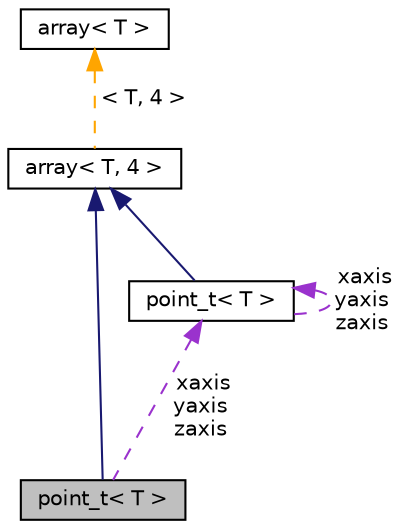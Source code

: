 digraph "point_t&lt; T &gt;"
{
 // LATEX_PDF_SIZE
  edge [fontname="Helvetica",fontsize="10",labelfontname="Helvetica",labelfontsize="10"];
  node [fontname="Helvetica",fontsize="10",shape=record];
  Node1 [label="point_t\< T \>",height=0.2,width=0.4,color="black", fillcolor="grey75", style="filled", fontcolor="black",tooltip="Point type (aligned)"];
  Node2 -> Node1 [dir="back",color="midnightblue",fontsize="10",style="solid",fontname="Helvetica"];
  Node2 [label="array\< T, 4 \>",height=0.2,width=0.4,color="black", fillcolor="white", style="filled",tooltip=" "];
  Node3 -> Node2 [dir="back",color="orange",fontsize="10",style="dashed",label=" \< T, 4 \>" ,fontname="Helvetica"];
  Node3 [label="array\< T \>",height=0.2,width=0.4,color="black", fillcolor="white", style="filled",tooltip=" "];
  Node4 -> Node1 [dir="back",color="darkorchid3",fontsize="10",style="dashed",label=" xaxis\nyaxis\nzaxis" ,fontname="Helvetica"];
  Node4 [label="point_t\< T \>",height=0.2,width=0.4,color="black", fillcolor="white", style="filled",URL="$d4/d28/structsps_1_1point__t.html",tooltip="Point type (aligned)"];
  Node2 -> Node4 [dir="back",color="midnightblue",fontsize="10",style="solid",fontname="Helvetica"];
  Node4 -> Node4 [dir="back",color="darkorchid3",fontsize="10",style="dashed",label=" xaxis\nyaxis\nzaxis" ,fontname="Helvetica"];
}
